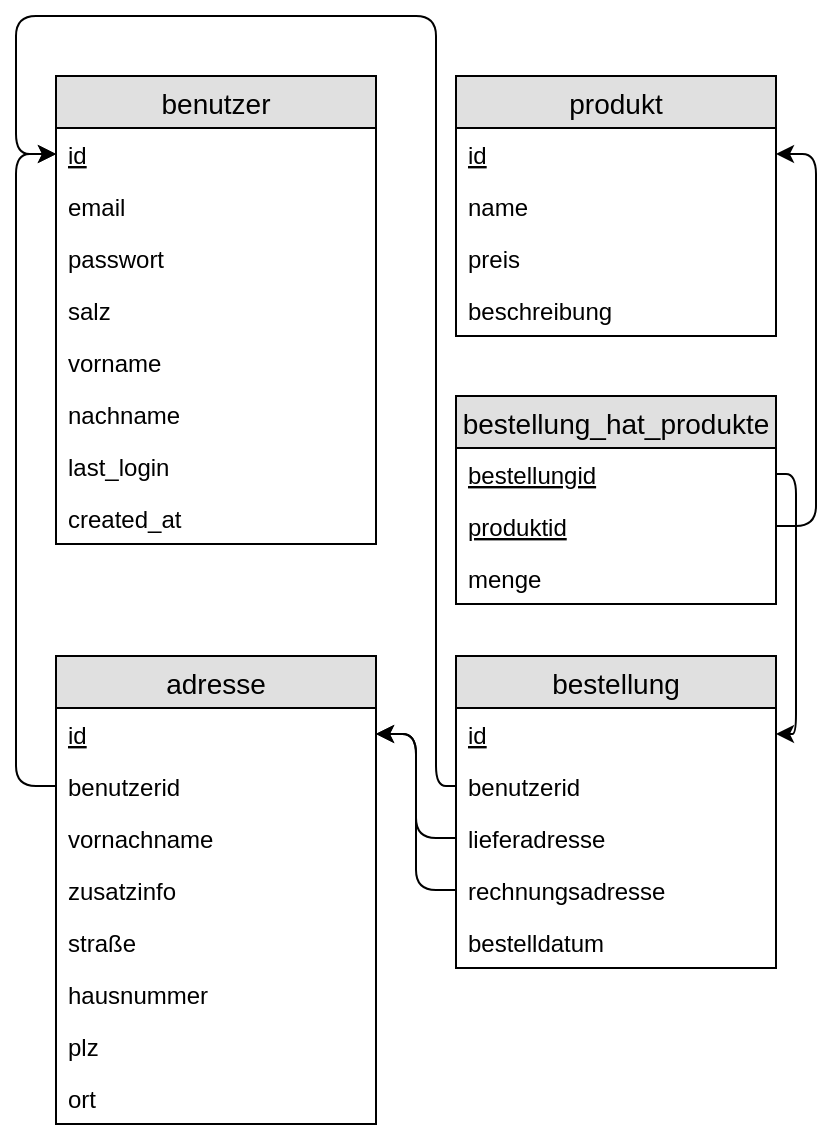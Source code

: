 <mxfile version="12.4.2" type="device" pages="1"><diagram id="aYa9znSC83PChJZ4BdId" name="Page-1"><mxGraphModel dx="1707" dy="905" grid="1" gridSize="10" guides="1" tooltips="1" connect="1" arrows="1" fold="1" page="1" pageScale="1" pageWidth="827" pageHeight="1169" math="0" shadow="0"><root><mxCell id="0"/><mxCell id="1" parent="0"/><mxCell id="j4X_Bvt5T045Z4KA_yu1-1" value="benutzer" style="swimlane;fontStyle=0;childLayout=stackLayout;horizontal=1;startSize=26;fillColor=#e0e0e0;horizontalStack=0;resizeParent=1;resizeParentMax=0;resizeLast=0;collapsible=1;marginBottom=0;swimlaneFillColor=#ffffff;align=center;fontSize=14;" vertex="1" parent="1"><mxGeometry x="80" y="150" width="160" height="234" as="geometry"/></mxCell><mxCell id="j4X_Bvt5T045Z4KA_yu1-2" value="id" style="text;strokeColor=none;fillColor=none;spacingLeft=4;spacingRight=4;overflow=hidden;rotatable=0;points=[[0,0.5],[1,0.5]];portConstraint=eastwest;fontSize=12;fontStyle=4" vertex="1" parent="j4X_Bvt5T045Z4KA_yu1-1"><mxGeometry y="26" width="160" height="26" as="geometry"/></mxCell><mxCell id="j4X_Bvt5T045Z4KA_yu1-3" value="email" style="text;strokeColor=none;fillColor=none;spacingLeft=4;spacingRight=4;overflow=hidden;rotatable=0;points=[[0,0.5],[1,0.5]];portConstraint=eastwest;fontSize=12;" vertex="1" parent="j4X_Bvt5T045Z4KA_yu1-1"><mxGeometry y="52" width="160" height="26" as="geometry"/></mxCell><mxCell id="j4X_Bvt5T045Z4KA_yu1-4" value="passwort" style="text;strokeColor=none;fillColor=none;spacingLeft=4;spacingRight=4;overflow=hidden;rotatable=0;points=[[0,0.5],[1,0.5]];portConstraint=eastwest;fontSize=12;" vertex="1" parent="j4X_Bvt5T045Z4KA_yu1-1"><mxGeometry y="78" width="160" height="26" as="geometry"/></mxCell><mxCell id="j4X_Bvt5T045Z4KA_yu1-7" value="salz" style="text;strokeColor=none;fillColor=none;spacingLeft=4;spacingRight=4;overflow=hidden;rotatable=0;points=[[0,0.5],[1,0.5]];portConstraint=eastwest;fontSize=12;" vertex="1" parent="j4X_Bvt5T045Z4KA_yu1-1"><mxGeometry y="104" width="160" height="26" as="geometry"/></mxCell><mxCell id="j4X_Bvt5T045Z4KA_yu1-8" value="vorname" style="text;strokeColor=none;fillColor=none;spacingLeft=4;spacingRight=4;overflow=hidden;rotatable=0;points=[[0,0.5],[1,0.5]];portConstraint=eastwest;fontSize=12;" vertex="1" parent="j4X_Bvt5T045Z4KA_yu1-1"><mxGeometry y="130" width="160" height="26" as="geometry"/></mxCell><mxCell id="j4X_Bvt5T045Z4KA_yu1-6" value="nachname" style="text;strokeColor=none;fillColor=none;spacingLeft=4;spacingRight=4;overflow=hidden;rotatable=0;points=[[0,0.5],[1,0.5]];portConstraint=eastwest;fontSize=12;" vertex="1" parent="j4X_Bvt5T045Z4KA_yu1-1"><mxGeometry y="156" width="160" height="26" as="geometry"/></mxCell><mxCell id="j4X_Bvt5T045Z4KA_yu1-9" value="last_login" style="text;strokeColor=none;fillColor=none;spacingLeft=4;spacingRight=4;overflow=hidden;rotatable=0;points=[[0,0.5],[1,0.5]];portConstraint=eastwest;fontSize=12;" vertex="1" parent="j4X_Bvt5T045Z4KA_yu1-1"><mxGeometry y="182" width="160" height="26" as="geometry"/></mxCell><mxCell id="j4X_Bvt5T045Z4KA_yu1-5" value="created_at" style="text;strokeColor=none;fillColor=none;spacingLeft=4;spacingRight=4;overflow=hidden;rotatable=0;points=[[0,0.5],[1,0.5]];portConstraint=eastwest;fontSize=12;" vertex="1" parent="j4X_Bvt5T045Z4KA_yu1-1"><mxGeometry y="208" width="160" height="26" as="geometry"/></mxCell><mxCell id="j4X_Bvt5T045Z4KA_yu1-10" value="produkt" style="swimlane;fontStyle=0;childLayout=stackLayout;horizontal=1;startSize=26;fillColor=#e0e0e0;horizontalStack=0;resizeParent=1;resizeParentMax=0;resizeLast=0;collapsible=1;marginBottom=0;swimlaneFillColor=#ffffff;align=center;fontSize=14;" vertex="1" parent="1"><mxGeometry x="280" y="150" width="160" height="130" as="geometry"/></mxCell><mxCell id="j4X_Bvt5T045Z4KA_yu1-11" value="id" style="text;strokeColor=none;fillColor=none;spacingLeft=4;spacingRight=4;overflow=hidden;rotatable=0;points=[[0,0.5],[1,0.5]];portConstraint=eastwest;fontSize=12;fontStyle=4" vertex="1" parent="j4X_Bvt5T045Z4KA_yu1-10"><mxGeometry y="26" width="160" height="26" as="geometry"/></mxCell><mxCell id="j4X_Bvt5T045Z4KA_yu1-12" value="name" style="text;strokeColor=none;fillColor=none;spacingLeft=4;spacingRight=4;overflow=hidden;rotatable=0;points=[[0,0.5],[1,0.5]];portConstraint=eastwest;fontSize=12;" vertex="1" parent="j4X_Bvt5T045Z4KA_yu1-10"><mxGeometry y="52" width="160" height="26" as="geometry"/></mxCell><mxCell id="j4X_Bvt5T045Z4KA_yu1-14" value="preis" style="text;strokeColor=none;fillColor=none;spacingLeft=4;spacingRight=4;overflow=hidden;rotatable=0;points=[[0,0.5],[1,0.5]];portConstraint=eastwest;fontSize=12;" vertex="1" parent="j4X_Bvt5T045Z4KA_yu1-10"><mxGeometry y="78" width="160" height="26" as="geometry"/></mxCell><mxCell id="j4X_Bvt5T045Z4KA_yu1-13" value="beschreibung" style="text;strokeColor=none;fillColor=none;spacingLeft=4;spacingRight=4;overflow=hidden;rotatable=0;points=[[0,0.5],[1,0.5]];portConstraint=eastwest;fontSize=12;" vertex="1" parent="j4X_Bvt5T045Z4KA_yu1-10"><mxGeometry y="104" width="160" height="26" as="geometry"/></mxCell><mxCell id="j4X_Bvt5T045Z4KA_yu1-15" value="adresse" style="swimlane;fontStyle=0;childLayout=stackLayout;horizontal=1;startSize=26;fillColor=#e0e0e0;horizontalStack=0;resizeParent=1;resizeParentMax=0;resizeLast=0;collapsible=1;marginBottom=0;swimlaneFillColor=#ffffff;align=center;fontSize=14;" vertex="1" parent="1"><mxGeometry x="80" y="440" width="160" height="234" as="geometry"/></mxCell><mxCell id="j4X_Bvt5T045Z4KA_yu1-24" value="id" style="text;strokeColor=none;fillColor=none;spacingLeft=4;spacingRight=4;overflow=hidden;rotatable=0;points=[[0,0.5],[1,0.5]];portConstraint=eastwest;fontSize=12;fontStyle=4" vertex="1" parent="j4X_Bvt5T045Z4KA_yu1-15"><mxGeometry y="26" width="160" height="26" as="geometry"/></mxCell><mxCell id="j4X_Bvt5T045Z4KA_yu1-16" value="benutzerid" style="text;strokeColor=none;fillColor=none;spacingLeft=4;spacingRight=4;overflow=hidden;rotatable=0;points=[[0,0.5],[1,0.5]];portConstraint=eastwest;fontSize=12;fontStyle=0" vertex="1" parent="j4X_Bvt5T045Z4KA_yu1-15"><mxGeometry y="52" width="160" height="26" as="geometry"/></mxCell><mxCell id="j4X_Bvt5T045Z4KA_yu1-23" value="vornachname" style="text;strokeColor=none;fillColor=none;spacingLeft=4;spacingRight=4;overflow=hidden;rotatable=0;points=[[0,0.5],[1,0.5]];portConstraint=eastwest;fontSize=12;" vertex="1" parent="j4X_Bvt5T045Z4KA_yu1-15"><mxGeometry y="78" width="160" height="26" as="geometry"/></mxCell><mxCell id="j4X_Bvt5T045Z4KA_yu1-18" value="zusatzinfo" style="text;strokeColor=none;fillColor=none;spacingLeft=4;spacingRight=4;overflow=hidden;rotatable=0;points=[[0,0.5],[1,0.5]];portConstraint=eastwest;fontSize=12;" vertex="1" parent="j4X_Bvt5T045Z4KA_yu1-15"><mxGeometry y="104" width="160" height="26" as="geometry"/></mxCell><mxCell id="j4X_Bvt5T045Z4KA_yu1-17" value="straße" style="text;strokeColor=none;fillColor=none;spacingLeft=4;spacingRight=4;overflow=hidden;rotatable=0;points=[[0,0.5],[1,0.5]];portConstraint=eastwest;fontSize=12;" vertex="1" parent="j4X_Bvt5T045Z4KA_yu1-15"><mxGeometry y="130" width="160" height="26" as="geometry"/></mxCell><mxCell id="j4X_Bvt5T045Z4KA_yu1-20" value="hausnummer" style="text;strokeColor=none;fillColor=none;spacingLeft=4;spacingRight=4;overflow=hidden;rotatable=0;points=[[0,0.5],[1,0.5]];portConstraint=eastwest;fontSize=12;" vertex="1" parent="j4X_Bvt5T045Z4KA_yu1-15"><mxGeometry y="156" width="160" height="26" as="geometry"/></mxCell><mxCell id="j4X_Bvt5T045Z4KA_yu1-21" value="plz" style="text;strokeColor=none;fillColor=none;spacingLeft=4;spacingRight=4;overflow=hidden;rotatable=0;points=[[0,0.5],[1,0.5]];portConstraint=eastwest;fontSize=12;" vertex="1" parent="j4X_Bvt5T045Z4KA_yu1-15"><mxGeometry y="182" width="160" height="26" as="geometry"/></mxCell><mxCell id="j4X_Bvt5T045Z4KA_yu1-22" value="ort" style="text;strokeColor=none;fillColor=none;spacingLeft=4;spacingRight=4;overflow=hidden;rotatable=0;points=[[0,0.5],[1,0.5]];portConstraint=eastwest;fontSize=12;" vertex="1" parent="j4X_Bvt5T045Z4KA_yu1-15"><mxGeometry y="208" width="160" height="26" as="geometry"/></mxCell><mxCell id="j4X_Bvt5T045Z4KA_yu1-19" value="" style="endArrow=classic;html=1;exitX=0;exitY=0.5;exitDx=0;exitDy=0;entryX=0;entryY=0.5;entryDx=0;entryDy=0;" edge="1" parent="1" source="j4X_Bvt5T045Z4KA_yu1-16" target="j4X_Bvt5T045Z4KA_yu1-2"><mxGeometry width="50" height="50" relative="1" as="geometry"><mxPoint x="270" y="710" as="sourcePoint"/><mxPoint x="320" y="660" as="targetPoint"/><Array as="points"><mxPoint x="60" y="505"/><mxPoint x="60" y="189"/></Array></mxGeometry></mxCell><mxCell id="j4X_Bvt5T045Z4KA_yu1-26" value="bestellung" style="swimlane;fontStyle=0;childLayout=stackLayout;horizontal=1;startSize=26;fillColor=#e0e0e0;horizontalStack=0;resizeParent=1;resizeParentMax=0;resizeLast=0;collapsible=1;marginBottom=0;swimlaneFillColor=#ffffff;align=center;fontSize=14;" vertex="1" parent="1"><mxGeometry x="280" y="440" width="160" height="156" as="geometry"/></mxCell><mxCell id="j4X_Bvt5T045Z4KA_yu1-27" value="id" style="text;strokeColor=none;fillColor=none;spacingLeft=4;spacingRight=4;overflow=hidden;rotatable=0;points=[[0,0.5],[1,0.5]];portConstraint=eastwest;fontSize=12;fontStyle=4" vertex="1" parent="j4X_Bvt5T045Z4KA_yu1-26"><mxGeometry y="26" width="160" height="26" as="geometry"/></mxCell><mxCell id="j4X_Bvt5T045Z4KA_yu1-28" value="benutzerid" style="text;strokeColor=none;fillColor=none;spacingLeft=4;spacingRight=4;overflow=hidden;rotatable=0;points=[[0,0.5],[1,0.5]];portConstraint=eastwest;fontSize=12;" vertex="1" parent="j4X_Bvt5T045Z4KA_yu1-26"><mxGeometry y="52" width="160" height="26" as="geometry"/></mxCell><mxCell id="j4X_Bvt5T045Z4KA_yu1-30" value="lieferadresse" style="text;strokeColor=none;fillColor=none;spacingLeft=4;spacingRight=4;overflow=hidden;rotatable=0;points=[[0,0.5],[1,0.5]];portConstraint=eastwest;fontSize=12;" vertex="1" parent="j4X_Bvt5T045Z4KA_yu1-26"><mxGeometry y="78" width="160" height="26" as="geometry"/></mxCell><mxCell id="j4X_Bvt5T045Z4KA_yu1-29" value="rechnungsadresse" style="text;strokeColor=none;fillColor=none;spacingLeft=4;spacingRight=4;overflow=hidden;rotatable=0;points=[[0,0.5],[1,0.5]];portConstraint=eastwest;fontSize=12;" vertex="1" parent="j4X_Bvt5T045Z4KA_yu1-26"><mxGeometry y="104" width="160" height="26" as="geometry"/></mxCell><mxCell id="j4X_Bvt5T045Z4KA_yu1-40" value="bestelldatum" style="text;strokeColor=none;fillColor=none;spacingLeft=4;spacingRight=4;overflow=hidden;rotatable=0;points=[[0,0.5],[1,0.5]];portConstraint=eastwest;fontSize=12;" vertex="1" parent="j4X_Bvt5T045Z4KA_yu1-26"><mxGeometry y="130" width="160" height="26" as="geometry"/></mxCell><mxCell id="j4X_Bvt5T045Z4KA_yu1-32" value="" style="endArrow=classic;html=1;exitX=0;exitY=0.5;exitDx=0;exitDy=0;entryX=0;entryY=0.5;entryDx=0;entryDy=0;" edge="1" parent="1" source="j4X_Bvt5T045Z4KA_yu1-28" target="j4X_Bvt5T045Z4KA_yu1-2"><mxGeometry width="50" height="50" relative="1" as="geometry"><mxPoint x="540" y="480" as="sourcePoint"/><mxPoint x="590" y="430" as="targetPoint"/><Array as="points"><mxPoint x="270" y="505"/><mxPoint x="270" y="120"/><mxPoint x="60" y="120"/><mxPoint x="60" y="189"/></Array></mxGeometry></mxCell><mxCell id="j4X_Bvt5T045Z4KA_yu1-33" value="" style="endArrow=classic;html=1;entryX=1;entryY=0.5;entryDx=0;entryDy=0;exitX=0;exitY=0.5;exitDx=0;exitDy=0;" edge="1" parent="1" source="j4X_Bvt5T045Z4KA_yu1-30" target="j4X_Bvt5T045Z4KA_yu1-24"><mxGeometry width="50" height="50" relative="1" as="geometry"><mxPoint x="50" y="750" as="sourcePoint"/><mxPoint x="100" y="700" as="targetPoint"/><Array as="points"><mxPoint x="260" y="531"/><mxPoint x="260" y="479"/></Array></mxGeometry></mxCell><mxCell id="j4X_Bvt5T045Z4KA_yu1-35" value="" style="endArrow=classic;html=1;entryX=1;entryY=0.5;entryDx=0;entryDy=0;exitX=0;exitY=0.5;exitDx=0;exitDy=0;" edge="1" parent="1" source="j4X_Bvt5T045Z4KA_yu1-29" target="j4X_Bvt5T045Z4KA_yu1-24"><mxGeometry width="50" height="50" relative="1" as="geometry"><mxPoint x="50" y="770" as="sourcePoint"/><mxPoint x="100" y="720" as="targetPoint"/><Array as="points"><mxPoint x="260" y="557"/><mxPoint x="260" y="479"/></Array></mxGeometry></mxCell><mxCell id="j4X_Bvt5T045Z4KA_yu1-36" value="bestellung_hat_produkte" style="swimlane;fontStyle=0;childLayout=stackLayout;horizontal=1;startSize=26;fillColor=#e0e0e0;horizontalStack=0;resizeParent=1;resizeParentMax=0;resizeLast=0;collapsible=1;marginBottom=0;swimlaneFillColor=#ffffff;align=center;fontSize=14;" vertex="1" parent="1"><mxGeometry x="280" y="310" width="160" height="104" as="geometry"/></mxCell><mxCell id="j4X_Bvt5T045Z4KA_yu1-37" value="bestellungid" style="text;strokeColor=none;fillColor=none;spacingLeft=4;spacingRight=4;overflow=hidden;rotatable=0;points=[[0,0.5],[1,0.5]];portConstraint=eastwest;fontSize=12;fontStyle=4" vertex="1" parent="j4X_Bvt5T045Z4KA_yu1-36"><mxGeometry y="26" width="160" height="26" as="geometry"/></mxCell><mxCell id="j4X_Bvt5T045Z4KA_yu1-38" value="produktid" style="text;strokeColor=none;fillColor=none;spacingLeft=4;spacingRight=4;overflow=hidden;rotatable=0;points=[[0,0.5],[1,0.5]];portConstraint=eastwest;fontSize=12;fontStyle=4" vertex="1" parent="j4X_Bvt5T045Z4KA_yu1-36"><mxGeometry y="52" width="160" height="26" as="geometry"/></mxCell><mxCell id="j4X_Bvt5T045Z4KA_yu1-39" value="menge" style="text;strokeColor=none;fillColor=none;spacingLeft=4;spacingRight=4;overflow=hidden;rotatable=0;points=[[0,0.5],[1,0.5]];portConstraint=eastwest;fontSize=12;" vertex="1" parent="j4X_Bvt5T045Z4KA_yu1-36"><mxGeometry y="78" width="160" height="26" as="geometry"/></mxCell><mxCell id="j4X_Bvt5T045Z4KA_yu1-41" value="" style="endArrow=classic;html=1;exitX=1;exitY=0.5;exitDx=0;exitDy=0;entryX=1;entryY=0.5;entryDx=0;entryDy=0;" edge="1" parent="1" source="j4X_Bvt5T045Z4KA_yu1-38" target="j4X_Bvt5T045Z4KA_yu1-11"><mxGeometry width="50" height="50" relative="1" as="geometry"><mxPoint x="530" y="380" as="sourcePoint"/><mxPoint x="670" y="390" as="targetPoint"/><Array as="points"><mxPoint x="460" y="375"/><mxPoint x="460" y="189"/></Array></mxGeometry></mxCell><mxCell id="j4X_Bvt5T045Z4KA_yu1-42" value="" style="endArrow=classic;html=1;entryX=1;entryY=0.5;entryDx=0;entryDy=0;exitX=1;exitY=0.5;exitDx=0;exitDy=0;" edge="1" parent="1" source="j4X_Bvt5T045Z4KA_yu1-37" target="j4X_Bvt5T045Z4KA_yu1-27"><mxGeometry width="50" height="50" relative="1" as="geometry"><mxPoint x="50" y="770" as="sourcePoint"/><mxPoint x="100" y="720" as="targetPoint"/><Array as="points"><mxPoint x="450" y="349"/><mxPoint x="450" y="479"/></Array></mxGeometry></mxCell></root></mxGraphModel></diagram></mxfile>